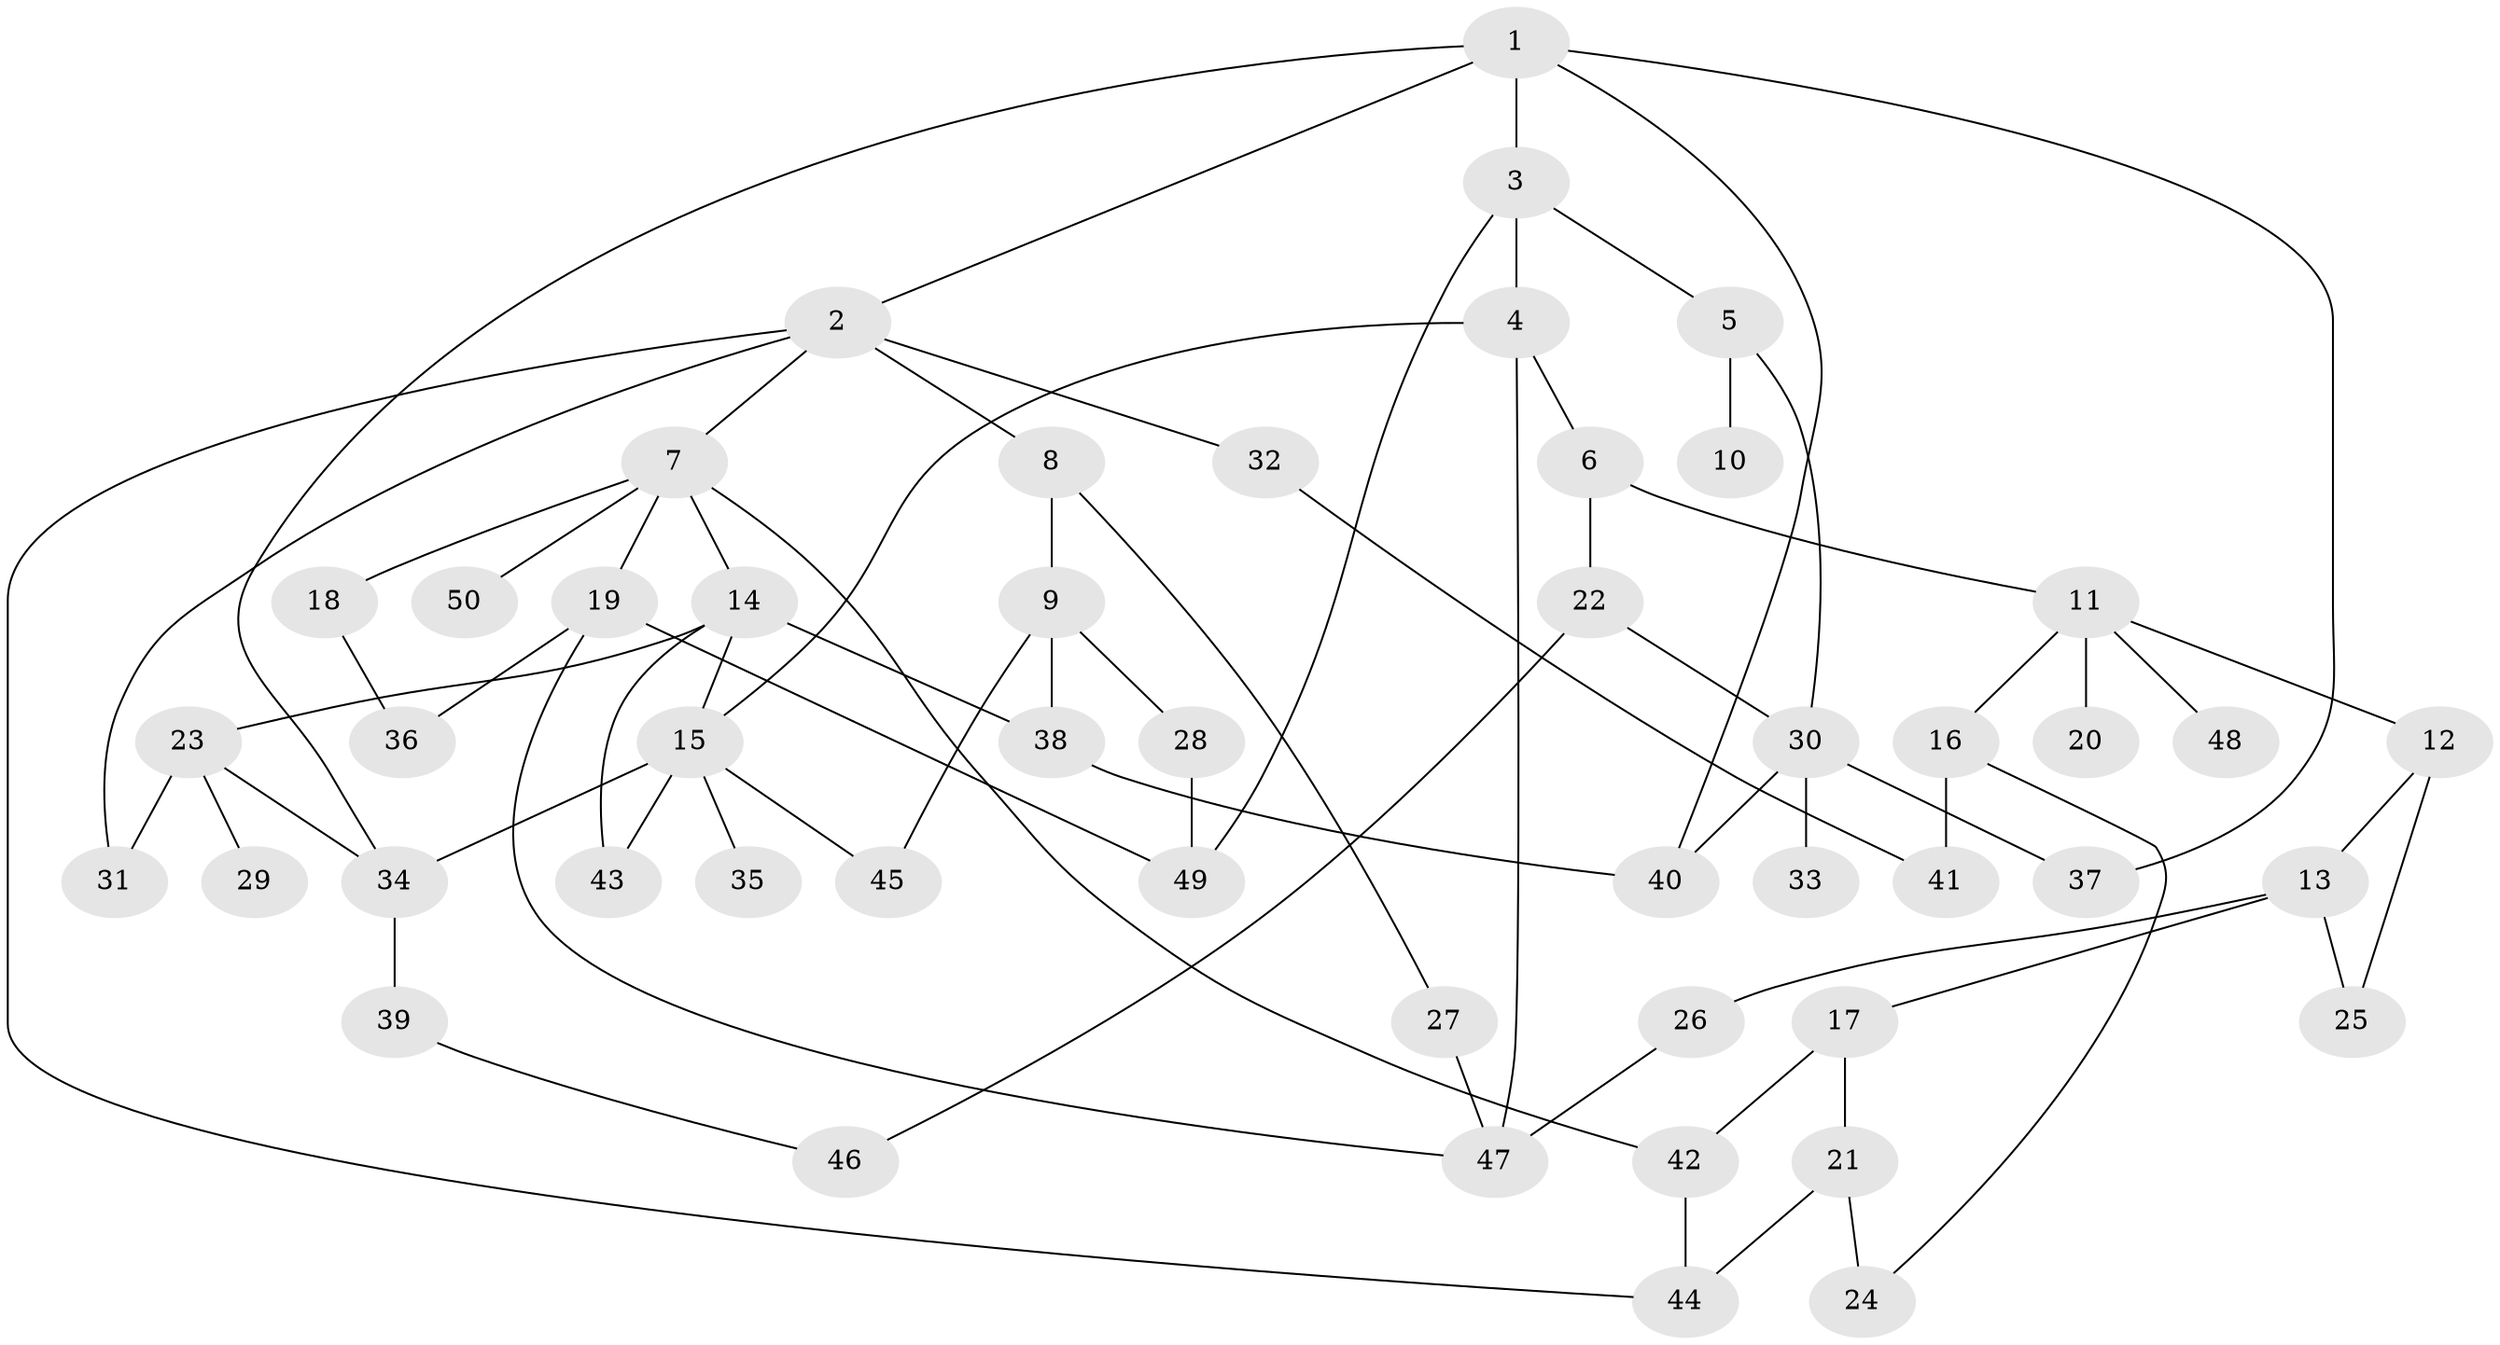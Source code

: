 // Generated by graph-tools (version 1.1) at 2025/10/02/27/25 16:10:52]
// undirected, 50 vertices, 73 edges
graph export_dot {
graph [start="1"]
  node [color=gray90,style=filled];
  1;
  2;
  3;
  4;
  5;
  6;
  7;
  8;
  9;
  10;
  11;
  12;
  13;
  14;
  15;
  16;
  17;
  18;
  19;
  20;
  21;
  22;
  23;
  24;
  25;
  26;
  27;
  28;
  29;
  30;
  31;
  32;
  33;
  34;
  35;
  36;
  37;
  38;
  39;
  40;
  41;
  42;
  43;
  44;
  45;
  46;
  47;
  48;
  49;
  50;
  1 -- 2;
  1 -- 3;
  1 -- 37;
  1 -- 34;
  1 -- 40;
  2 -- 7;
  2 -- 8;
  2 -- 31;
  2 -- 32;
  2 -- 44;
  3 -- 4;
  3 -- 5;
  3 -- 49;
  4 -- 6;
  4 -- 15;
  4 -- 47;
  5 -- 10;
  5 -- 30;
  6 -- 11;
  6 -- 22;
  7 -- 14;
  7 -- 18;
  7 -- 19;
  7 -- 50;
  7 -- 42;
  8 -- 9;
  8 -- 27;
  9 -- 28;
  9 -- 45;
  9 -- 38;
  11 -- 12;
  11 -- 16;
  11 -- 20;
  11 -- 48;
  12 -- 13;
  12 -- 25;
  13 -- 17;
  13 -- 26;
  13 -- 25;
  14 -- 23;
  14 -- 38;
  14 -- 43;
  14 -- 15;
  15 -- 35;
  15 -- 34;
  15 -- 43;
  15 -- 45;
  16 -- 24;
  16 -- 41;
  17 -- 21;
  17 -- 42;
  18 -- 36;
  19 -- 36;
  19 -- 47;
  19 -- 49;
  21 -- 24;
  21 -- 44;
  22 -- 46;
  22 -- 30;
  23 -- 29;
  23 -- 34;
  23 -- 31;
  26 -- 47;
  27 -- 47;
  28 -- 49;
  30 -- 33;
  30 -- 37;
  30 -- 40;
  32 -- 41;
  34 -- 39;
  38 -- 40;
  39 -- 46;
  42 -- 44;
}
